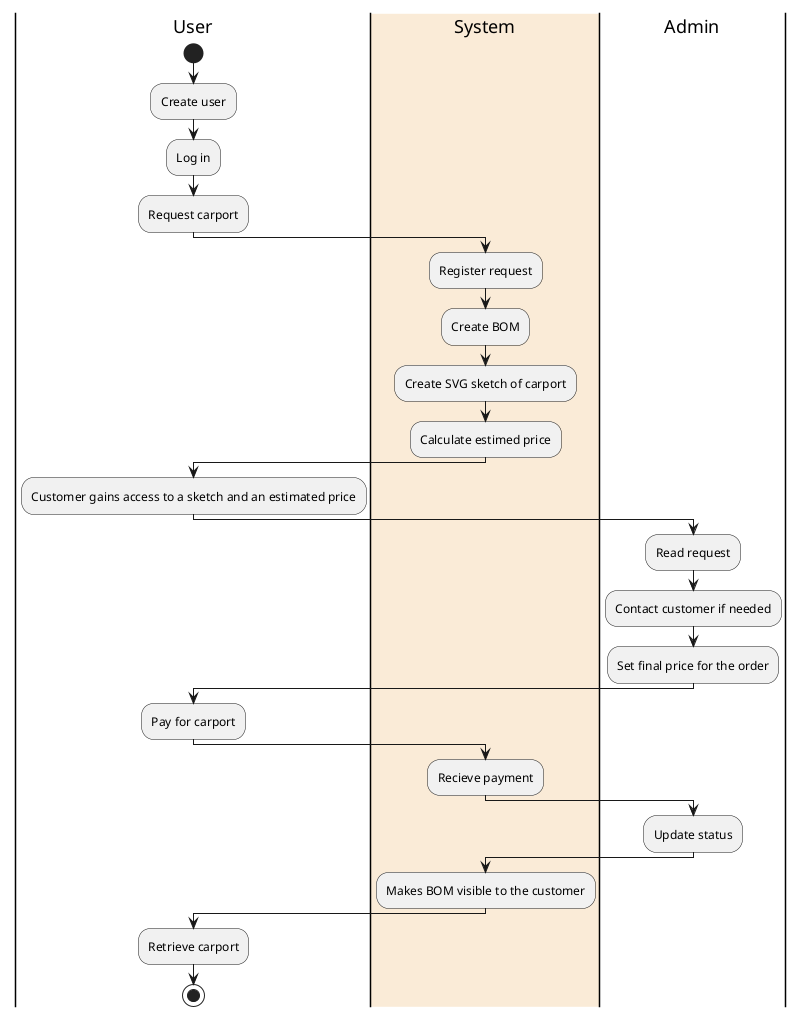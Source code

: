 @startuml
|User|
start




|#AntiqueWhite|System|
|User|
:Create user;
:Log in;
:Request carport;

|System|
:Register request;
:Create BOM;
:Create SVG sketch of carport;
:Calculate estimed price;
|User|
:Customer gains access to a sketch and an estimated price;
|Admin|
:Read request;
:Contact customer if needed;
:Set final price for the order;
|User|
:Pay for carport;
|System|
:Recieve payment;
|Admin|
:Update status;

|System|
:Makes BOM visible to the customer;


|User|
:Retrieve carport;
stop
@enduml